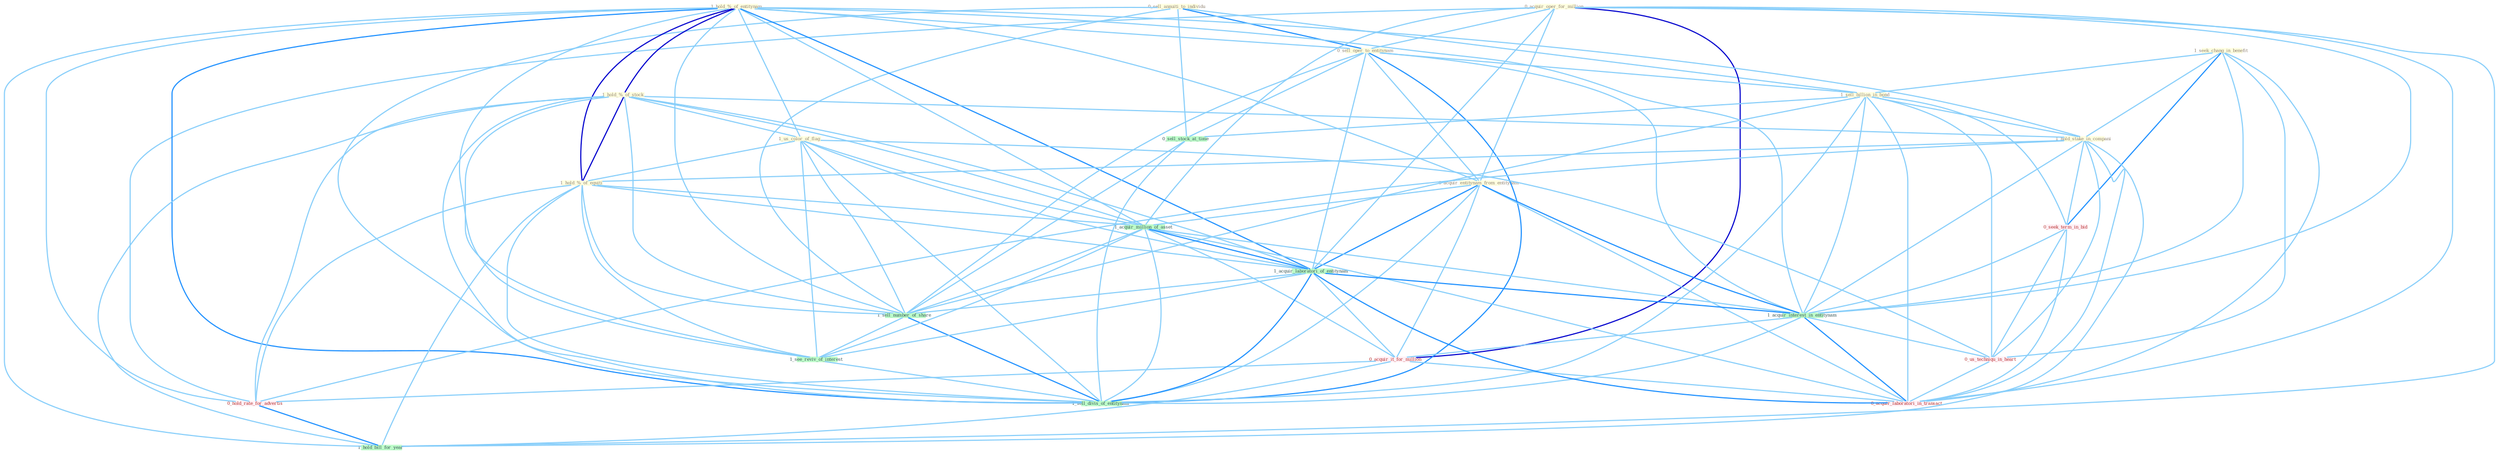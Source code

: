 Graph G{ 
    node
    [shape=polygon,style=filled,width=.5,height=.06,color="#BDFCC9",fixedsize=true,fontsize=4,
    fontcolor="#2f4f4f"];
    {node
    [color="#ffffe0", fontcolor="#8b7d6b"] "0_sell_annuiti_to_individu " "1_seek_chang_in_benefit " "0_acquir_oper_for_million " "1_hold_%_of_entitynam " "0_sell_oper_to_entitynam " "1_sell_billion_in_bond " "1_hold_%_of_stock " "0_acquir_entitynam_from_entitynam " "1_us_color_of_flag " "1_hold_stake_in_compani " "1_hold_%_of_equiti "}
{node [color="#fff0f5", fontcolor="#b22222"] "0_seek_term_in_bid " "0_us_techniqu_in_heart " "0_acquir_it_for_million " "0_hold_rate_for_advertis " "0_acquir_laboratori_in_transact "}
edge [color="#B0E2FF"];

	"0_sell_annuiti_to_individu " -- "0_sell_oper_to_entitynam " [w="2", color="#1e90ff" , len=0.8];
	"0_sell_annuiti_to_individu " -- "1_sell_billion_in_bond " [w="1", color="#87cefa" ];
	"0_sell_annuiti_to_individu " -- "0_sell_stock_at_time " [w="1", color="#87cefa" ];
	"0_sell_annuiti_to_individu " -- "1_sell_number_of_share " [w="1", color="#87cefa" ];
	"0_sell_annuiti_to_individu " -- "1_sell_divis_of_entitynam " [w="1", color="#87cefa" ];
	"1_seek_chang_in_benefit " -- "1_sell_billion_in_bond " [w="1", color="#87cefa" ];
	"1_seek_chang_in_benefit " -- "1_hold_stake_in_compani " [w="1", color="#87cefa" ];
	"1_seek_chang_in_benefit " -- "0_seek_term_in_bid " [w="2", color="#1e90ff" , len=0.8];
	"1_seek_chang_in_benefit " -- "1_acquir_interest_in_entitynam " [w="1", color="#87cefa" ];
	"1_seek_chang_in_benefit " -- "0_us_techniqu_in_heart " [w="1", color="#87cefa" ];
	"1_seek_chang_in_benefit " -- "0_acquir_laboratori_in_transact " [w="1", color="#87cefa" ];
	"0_acquir_oper_for_million " -- "0_sell_oper_to_entitynam " [w="1", color="#87cefa" ];
	"0_acquir_oper_for_million " -- "0_acquir_entitynam_from_entitynam " [w="1", color="#87cefa" ];
	"0_acquir_oper_for_million " -- "1_acquir_million_of_asset " [w="1", color="#87cefa" ];
	"0_acquir_oper_for_million " -- "1_acquir_laboratori_of_entitynam " [w="1", color="#87cefa" ];
	"0_acquir_oper_for_million " -- "1_acquir_interest_in_entitynam " [w="1", color="#87cefa" ];
	"0_acquir_oper_for_million " -- "0_acquir_it_for_million " [w="3", color="#0000cd" , len=0.6];
	"0_acquir_oper_for_million " -- "0_hold_rate_for_advertis " [w="1", color="#87cefa" ];
	"0_acquir_oper_for_million " -- "0_acquir_laboratori_in_transact " [w="1", color="#87cefa" ];
	"0_acquir_oper_for_million " -- "1_hold_bill_for_year " [w="1", color="#87cefa" ];
	"1_hold_%_of_entitynam " -- "0_sell_oper_to_entitynam " [w="1", color="#87cefa" ];
	"1_hold_%_of_entitynam " -- "1_hold_%_of_stock " [w="3", color="#0000cd" , len=0.6];
	"1_hold_%_of_entitynam " -- "0_acquir_entitynam_from_entitynam " [w="1", color="#87cefa" ];
	"1_hold_%_of_entitynam " -- "1_us_color_of_flag " [w="1", color="#87cefa" ];
	"1_hold_%_of_entitynam " -- "1_hold_stake_in_compani " [w="1", color="#87cefa" ];
	"1_hold_%_of_entitynam " -- "1_hold_%_of_equiti " [w="3", color="#0000cd" , len=0.6];
	"1_hold_%_of_entitynam " -- "1_acquir_million_of_asset " [w="1", color="#87cefa" ];
	"1_hold_%_of_entitynam " -- "1_acquir_laboratori_of_entitynam " [w="2", color="#1e90ff" , len=0.8];
	"1_hold_%_of_entitynam " -- "1_acquir_interest_in_entitynam " [w="1", color="#87cefa" ];
	"1_hold_%_of_entitynam " -- "0_hold_rate_for_advertis " [w="1", color="#87cefa" ];
	"1_hold_%_of_entitynam " -- "1_sell_number_of_share " [w="1", color="#87cefa" ];
	"1_hold_%_of_entitynam " -- "1_see_reviv_of_interest " [w="1", color="#87cefa" ];
	"1_hold_%_of_entitynam " -- "1_hold_bill_for_year " [w="1", color="#87cefa" ];
	"1_hold_%_of_entitynam " -- "1_sell_divis_of_entitynam " [w="2", color="#1e90ff" , len=0.8];
	"0_sell_oper_to_entitynam " -- "1_sell_billion_in_bond " [w="1", color="#87cefa" ];
	"0_sell_oper_to_entitynam " -- "0_acquir_entitynam_from_entitynam " [w="1", color="#87cefa" ];
	"0_sell_oper_to_entitynam " -- "1_acquir_laboratori_of_entitynam " [w="1", color="#87cefa" ];
	"0_sell_oper_to_entitynam " -- "1_acquir_interest_in_entitynam " [w="1", color="#87cefa" ];
	"0_sell_oper_to_entitynam " -- "0_sell_stock_at_time " [w="1", color="#87cefa" ];
	"0_sell_oper_to_entitynam " -- "1_sell_number_of_share " [w="1", color="#87cefa" ];
	"0_sell_oper_to_entitynam " -- "1_sell_divis_of_entitynam " [w="2", color="#1e90ff" , len=0.8];
	"1_sell_billion_in_bond " -- "1_hold_stake_in_compani " [w="1", color="#87cefa" ];
	"1_sell_billion_in_bond " -- "0_seek_term_in_bid " [w="1", color="#87cefa" ];
	"1_sell_billion_in_bond " -- "1_acquir_interest_in_entitynam " [w="1", color="#87cefa" ];
	"1_sell_billion_in_bond " -- "0_us_techniqu_in_heart " [w="1", color="#87cefa" ];
	"1_sell_billion_in_bond " -- "0_acquir_laboratori_in_transact " [w="1", color="#87cefa" ];
	"1_sell_billion_in_bond " -- "0_sell_stock_at_time " [w="1", color="#87cefa" ];
	"1_sell_billion_in_bond " -- "1_sell_number_of_share " [w="1", color="#87cefa" ];
	"1_sell_billion_in_bond " -- "1_sell_divis_of_entitynam " [w="1", color="#87cefa" ];
	"1_hold_%_of_stock " -- "1_us_color_of_flag " [w="1", color="#87cefa" ];
	"1_hold_%_of_stock " -- "1_hold_stake_in_compani " [w="1", color="#87cefa" ];
	"1_hold_%_of_stock " -- "1_hold_%_of_equiti " [w="3", color="#0000cd" , len=0.6];
	"1_hold_%_of_stock " -- "1_acquir_million_of_asset " [w="1", color="#87cefa" ];
	"1_hold_%_of_stock " -- "1_acquir_laboratori_of_entitynam " [w="1", color="#87cefa" ];
	"1_hold_%_of_stock " -- "0_hold_rate_for_advertis " [w="1", color="#87cefa" ];
	"1_hold_%_of_stock " -- "1_sell_number_of_share " [w="1", color="#87cefa" ];
	"1_hold_%_of_stock " -- "1_see_reviv_of_interest " [w="1", color="#87cefa" ];
	"1_hold_%_of_stock " -- "1_hold_bill_for_year " [w="1", color="#87cefa" ];
	"1_hold_%_of_stock " -- "1_sell_divis_of_entitynam " [w="1", color="#87cefa" ];
	"0_acquir_entitynam_from_entitynam " -- "1_acquir_million_of_asset " [w="1", color="#87cefa" ];
	"0_acquir_entitynam_from_entitynam " -- "1_acquir_laboratori_of_entitynam " [w="2", color="#1e90ff" , len=0.8];
	"0_acquir_entitynam_from_entitynam " -- "1_acquir_interest_in_entitynam " [w="2", color="#1e90ff" , len=0.8];
	"0_acquir_entitynam_from_entitynam " -- "0_acquir_it_for_million " [w="1", color="#87cefa" ];
	"0_acquir_entitynam_from_entitynam " -- "0_acquir_laboratori_in_transact " [w="1", color="#87cefa" ];
	"0_acquir_entitynam_from_entitynam " -- "1_sell_divis_of_entitynam " [w="1", color="#87cefa" ];
	"1_us_color_of_flag " -- "1_hold_%_of_equiti " [w="1", color="#87cefa" ];
	"1_us_color_of_flag " -- "1_acquir_million_of_asset " [w="1", color="#87cefa" ];
	"1_us_color_of_flag " -- "1_acquir_laboratori_of_entitynam " [w="1", color="#87cefa" ];
	"1_us_color_of_flag " -- "0_us_techniqu_in_heart " [w="1", color="#87cefa" ];
	"1_us_color_of_flag " -- "1_sell_number_of_share " [w="1", color="#87cefa" ];
	"1_us_color_of_flag " -- "1_see_reviv_of_interest " [w="1", color="#87cefa" ];
	"1_us_color_of_flag " -- "1_sell_divis_of_entitynam " [w="1", color="#87cefa" ];
	"1_hold_stake_in_compani " -- "1_hold_%_of_equiti " [w="1", color="#87cefa" ];
	"1_hold_stake_in_compani " -- "0_seek_term_in_bid " [w="1", color="#87cefa" ];
	"1_hold_stake_in_compani " -- "1_acquir_interest_in_entitynam " [w="1", color="#87cefa" ];
	"1_hold_stake_in_compani " -- "0_us_techniqu_in_heart " [w="1", color="#87cefa" ];
	"1_hold_stake_in_compani " -- "0_hold_rate_for_advertis " [w="1", color="#87cefa" ];
	"1_hold_stake_in_compani " -- "0_acquir_laboratori_in_transact " [w="1", color="#87cefa" ];
	"1_hold_stake_in_compani " -- "1_hold_bill_for_year " [w="1", color="#87cefa" ];
	"1_hold_%_of_equiti " -- "1_acquir_million_of_asset " [w="1", color="#87cefa" ];
	"1_hold_%_of_equiti " -- "1_acquir_laboratori_of_entitynam " [w="1", color="#87cefa" ];
	"1_hold_%_of_equiti " -- "0_hold_rate_for_advertis " [w="1", color="#87cefa" ];
	"1_hold_%_of_equiti " -- "1_sell_number_of_share " [w="1", color="#87cefa" ];
	"1_hold_%_of_equiti " -- "1_see_reviv_of_interest " [w="1", color="#87cefa" ];
	"1_hold_%_of_equiti " -- "1_hold_bill_for_year " [w="1", color="#87cefa" ];
	"1_hold_%_of_equiti " -- "1_sell_divis_of_entitynam " [w="1", color="#87cefa" ];
	"1_acquir_million_of_asset " -- "1_acquir_laboratori_of_entitynam " [w="2", color="#1e90ff" , len=0.8];
	"1_acquir_million_of_asset " -- "1_acquir_interest_in_entitynam " [w="1", color="#87cefa" ];
	"1_acquir_million_of_asset " -- "0_acquir_it_for_million " [w="1", color="#87cefa" ];
	"1_acquir_million_of_asset " -- "0_acquir_laboratori_in_transact " [w="1", color="#87cefa" ];
	"1_acquir_million_of_asset " -- "1_sell_number_of_share " [w="1", color="#87cefa" ];
	"1_acquir_million_of_asset " -- "1_see_reviv_of_interest " [w="1", color="#87cefa" ];
	"1_acquir_million_of_asset " -- "1_sell_divis_of_entitynam " [w="1", color="#87cefa" ];
	"1_acquir_laboratori_of_entitynam " -- "1_acquir_interest_in_entitynam " [w="2", color="#1e90ff" , len=0.8];
	"1_acquir_laboratori_of_entitynam " -- "0_acquir_it_for_million " [w="1", color="#87cefa" ];
	"1_acquir_laboratori_of_entitynam " -- "0_acquir_laboratori_in_transact " [w="2", color="#1e90ff" , len=0.8];
	"1_acquir_laboratori_of_entitynam " -- "1_sell_number_of_share " [w="1", color="#87cefa" ];
	"1_acquir_laboratori_of_entitynam " -- "1_see_reviv_of_interest " [w="1", color="#87cefa" ];
	"1_acquir_laboratori_of_entitynam " -- "1_sell_divis_of_entitynam " [w="2", color="#1e90ff" , len=0.8];
	"0_seek_term_in_bid " -- "1_acquir_interest_in_entitynam " [w="1", color="#87cefa" ];
	"0_seek_term_in_bid " -- "0_us_techniqu_in_heart " [w="1", color="#87cefa" ];
	"0_seek_term_in_bid " -- "0_acquir_laboratori_in_transact " [w="1", color="#87cefa" ];
	"1_acquir_interest_in_entitynam " -- "0_us_techniqu_in_heart " [w="1", color="#87cefa" ];
	"1_acquir_interest_in_entitynam " -- "0_acquir_it_for_million " [w="1", color="#87cefa" ];
	"1_acquir_interest_in_entitynam " -- "0_acquir_laboratori_in_transact " [w="2", color="#1e90ff" , len=0.8];
	"1_acquir_interest_in_entitynam " -- "1_sell_divis_of_entitynam " [w="1", color="#87cefa" ];
	"0_us_techniqu_in_heart " -- "0_acquir_laboratori_in_transact " [w="1", color="#87cefa" ];
	"0_acquir_it_for_million " -- "0_hold_rate_for_advertis " [w="1", color="#87cefa" ];
	"0_acquir_it_for_million " -- "0_acquir_laboratori_in_transact " [w="1", color="#87cefa" ];
	"0_acquir_it_for_million " -- "1_hold_bill_for_year " [w="1", color="#87cefa" ];
	"0_hold_rate_for_advertis " -- "1_hold_bill_for_year " [w="2", color="#1e90ff" , len=0.8];
	"0_sell_stock_at_time " -- "1_sell_number_of_share " [w="1", color="#87cefa" ];
	"0_sell_stock_at_time " -- "1_sell_divis_of_entitynam " [w="1", color="#87cefa" ];
	"1_sell_number_of_share " -- "1_see_reviv_of_interest " [w="1", color="#87cefa" ];
	"1_sell_number_of_share " -- "1_sell_divis_of_entitynam " [w="2", color="#1e90ff" , len=0.8];
	"1_see_reviv_of_interest " -- "1_sell_divis_of_entitynam " [w="1", color="#87cefa" ];
}
